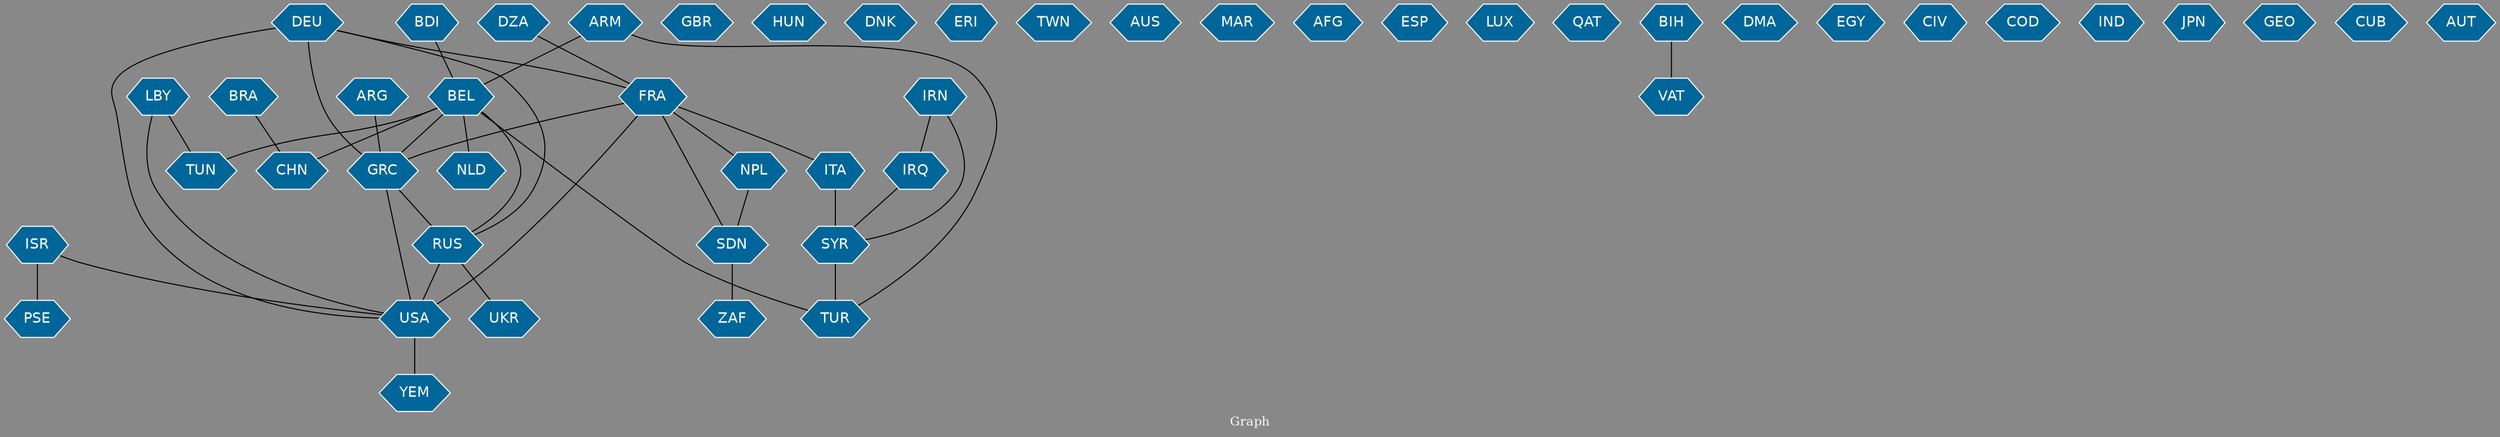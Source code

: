// Countries together in item graph
graph {
	graph [bgcolor="#888888" fontcolor=white fontsize=12 label="Graph" outputorder=edgesfirst overlap=prism]
	node [color=white fillcolor="#006699" fontcolor=white fontname=Helvetica shape=hexagon style=filled]
	edge [arrowhead=open color=black fontcolor=white fontname=Courier fontsize=12]
		CHN [label=CHN]
		BEL [label=BEL]
		USA [label=USA]
		GRC [label=GRC]
		TUN [label=TUN]
		GBR [label=GBR]
		ITA [label=ITA]
		HUN [label=HUN]
		ISR [label=ISR]
		DEU [label=DEU]
		BDI [label=BDI]
		FRA [label=FRA]
		TUR [label=TUR]
		RUS [label=RUS]
		UKR [label=UKR]
		ARG [label=ARG]
		SYR [label=SYR]
		DNK [label=DNK]
		LBY [label=LBY]
		ERI [label=ERI]
		TWN [label=TWN]
		PSE [label=PSE]
		AUS [label=AUS]
		MAR [label=MAR]
		ARM [label=ARM]
		NPL [label=NPL]
		IRQ [label=IRQ]
		AFG [label=AFG]
		ESP [label=ESP]
		IRN [label=IRN]
		LUX [label=LUX]
		QAT [label=QAT]
		VAT [label=VAT]
		DMA [label=DMA]
		EGY [label=EGY]
		DZA [label=DZA]
		NLD [label=NLD]
		CIV [label=CIV]
		YEM [label=YEM]
		ZAF [label=ZAF]
		SDN [label=SDN]
		COD [label=COD]
		IND [label=IND]
		JPN [label=JPN]
		GEO [label=GEO]
		BRA [label=BRA]
		BIH [label=BIH]
		CUB [label=CUB]
		AUT [label=AUT]
			GRC -- RUS [weight=1]
			FRA -- USA [weight=4]
			DEU -- FRA [weight=3]
			ISR -- PSE [weight=2]
			SYR -- TUR [weight=2]
			DEU -- RUS [weight=3]
			GRC -- USA [weight=2]
			IRN -- IRQ [weight=2]
			FRA -- NPL [weight=1]
			ITA -- SYR [weight=4]
			LBY -- TUN [weight=1]
			ARM -- TUR [weight=1]
			BIH -- VAT [weight=1]
			DZA -- FRA [weight=2]
			ARM -- BEL [weight=4]
			NPL -- SDN [weight=1]
			BEL -- TUR [weight=2]
			RUS -- USA [weight=6]
			BEL -- GRC [weight=4]
			DEU -- USA [weight=5]
			RUS -- UKR [weight=1]
			BEL -- RUS [weight=1]
			ARG -- GRC [weight=1]
			IRQ -- SYR [weight=2]
			BEL -- TUN [weight=10]
			FRA -- ITA [weight=1]
			LBY -- USA [weight=1]
			ISR -- USA [weight=1]
			DEU -- GRC [weight=3]
			BEL -- CHN [weight=2]
			USA -- YEM [weight=1]
			BRA -- CHN [weight=1]
			IRN -- SYR [weight=2]
			BDI -- BEL [weight=1]
			BEL -- NLD [weight=1]
			SDN -- ZAF [weight=2]
			FRA -- GRC [weight=1]
			FRA -- SDN [weight=1]
}